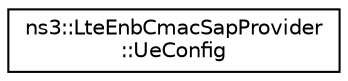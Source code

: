 digraph "Graphical Class Hierarchy"
{
 // LATEX_PDF_SIZE
  edge [fontname="Helvetica",fontsize="10",labelfontname="Helvetica",labelfontsize="10"];
  node [fontname="Helvetica",fontsize="10",shape=record];
  rankdir="LR";
  Node0 [label="ns3::LteEnbCmacSapProvider\l::UeConfig",height=0.2,width=0.4,color="black", fillcolor="white", style="filled",URL="$structns3_1_1_lte_enb_cmac_sap_provider_1_1_ue_config.html",tooltip="Parameters for [re]configuring the UE."];
}
